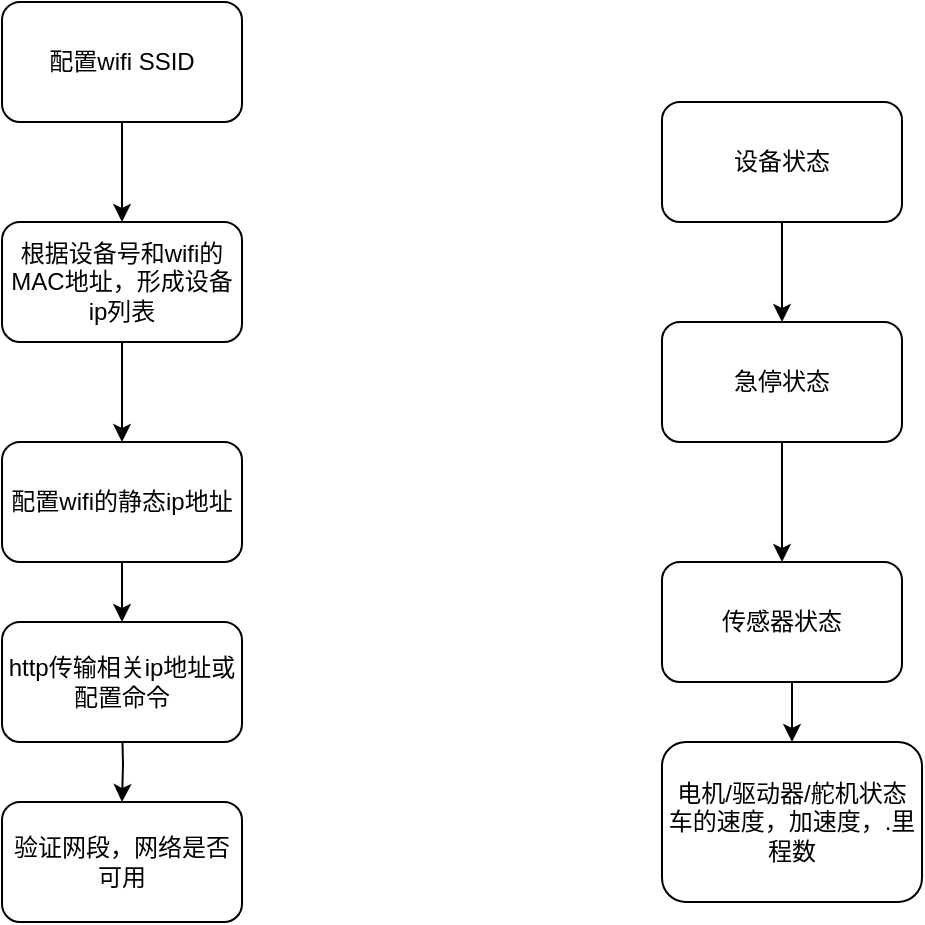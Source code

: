 <mxfile version="18.0.8" type="github">
  <diagram id="C5RBs43oDa-KdzZeNtuy" name="Page-1">
    <mxGraphModel dx="1350" dy="773" grid="1" gridSize="10" guides="1" tooltips="1" connect="1" arrows="1" fold="1" page="1" pageScale="1" pageWidth="827" pageHeight="1169" math="0" shadow="0">
      <root>
        <mxCell id="WIyWlLk6GJQsqaUBKTNV-0" />
        <mxCell id="WIyWlLk6GJQsqaUBKTNV-1" parent="WIyWlLk6GJQsqaUBKTNV-0" />
        <mxCell id="pghOMtpiLglkwRpyQouD-2" value="" style="edgeStyle=orthogonalEdgeStyle;rounded=0;orthogonalLoop=1;jettySize=auto;html=1;entryX=0.5;entryY=0;entryDx=0;entryDy=0;" edge="1" parent="WIyWlLk6GJQsqaUBKTNV-1" source="pghOMtpiLglkwRpyQouD-0" target="pghOMtpiLglkwRpyQouD-3">
          <mxGeometry relative="1" as="geometry" />
        </mxCell>
        <mxCell id="pghOMtpiLglkwRpyQouD-0" value="配置wifi SSID" style="rounded=1;whiteSpace=wrap;html=1;" vertex="1" parent="WIyWlLk6GJQsqaUBKTNV-1">
          <mxGeometry x="200" y="80" width="120" height="60" as="geometry" />
        </mxCell>
        <mxCell id="pghOMtpiLglkwRpyQouD-7" style="edgeStyle=orthogonalEdgeStyle;rounded=0;orthogonalLoop=1;jettySize=auto;html=1;entryX=0.5;entryY=0;entryDx=0;entryDy=0;" edge="1" parent="WIyWlLk6GJQsqaUBKTNV-1" target="pghOMtpiLglkwRpyQouD-6">
          <mxGeometry relative="1" as="geometry">
            <mxPoint x="260" y="440" as="sourcePoint" />
          </mxGeometry>
        </mxCell>
        <mxCell id="pghOMtpiLglkwRpyQouD-11" value="" style="edgeStyle=orthogonalEdgeStyle;rounded=0;orthogonalLoop=1;jettySize=auto;html=1;" edge="1" parent="WIyWlLk6GJQsqaUBKTNV-1" source="pghOMtpiLglkwRpyQouD-1" target="pghOMtpiLglkwRpyQouD-10">
          <mxGeometry relative="1" as="geometry" />
        </mxCell>
        <mxCell id="pghOMtpiLglkwRpyQouD-1" value="配置wifi的静态ip地址" style="rounded=1;whiteSpace=wrap;html=1;" vertex="1" parent="WIyWlLk6GJQsqaUBKTNV-1">
          <mxGeometry x="200" y="300" width="120" height="60" as="geometry" />
        </mxCell>
        <mxCell id="pghOMtpiLglkwRpyQouD-5" value="" style="edgeStyle=orthogonalEdgeStyle;rounded=0;orthogonalLoop=1;jettySize=auto;html=1;" edge="1" parent="WIyWlLk6GJQsqaUBKTNV-1" source="pghOMtpiLglkwRpyQouD-3" target="pghOMtpiLglkwRpyQouD-1">
          <mxGeometry relative="1" as="geometry" />
        </mxCell>
        <mxCell id="pghOMtpiLglkwRpyQouD-3" value="根据设备号和wifi的MAC地址，形成设备ip列表" style="rounded=1;whiteSpace=wrap;html=1;" vertex="1" parent="WIyWlLk6GJQsqaUBKTNV-1">
          <mxGeometry x="200" y="190" width="120" height="60" as="geometry" />
        </mxCell>
        <mxCell id="pghOMtpiLglkwRpyQouD-6" value="验证网段，网络是否可用" style="rounded=1;whiteSpace=wrap;html=1;" vertex="1" parent="WIyWlLk6GJQsqaUBKTNV-1">
          <mxGeometry x="200" y="480" width="120" height="60" as="geometry" />
        </mxCell>
        <mxCell id="pghOMtpiLglkwRpyQouD-17" style="edgeStyle=orthogonalEdgeStyle;rounded=0;orthogonalLoop=1;jettySize=auto;html=1;entryX=0.5;entryY=0;entryDx=0;entryDy=0;" edge="1" parent="WIyWlLk6GJQsqaUBKTNV-1" source="pghOMtpiLglkwRpyQouD-8" target="pghOMtpiLglkwRpyQouD-9">
          <mxGeometry relative="1" as="geometry" />
        </mxCell>
        <mxCell id="pghOMtpiLglkwRpyQouD-8" value="设备状态" style="rounded=1;whiteSpace=wrap;html=1;" vertex="1" parent="WIyWlLk6GJQsqaUBKTNV-1">
          <mxGeometry x="530" y="130" width="120" height="60" as="geometry" />
        </mxCell>
        <mxCell id="pghOMtpiLglkwRpyQouD-18" style="edgeStyle=orthogonalEdgeStyle;rounded=0;orthogonalLoop=1;jettySize=auto;html=1;exitX=0.5;exitY=1;exitDx=0;exitDy=0;" edge="1" parent="WIyWlLk6GJQsqaUBKTNV-1" source="pghOMtpiLglkwRpyQouD-9" target="pghOMtpiLglkwRpyQouD-15">
          <mxGeometry relative="1" as="geometry" />
        </mxCell>
        <mxCell id="pghOMtpiLglkwRpyQouD-9" value="急停状态" style="rounded=1;whiteSpace=wrap;html=1;" vertex="1" parent="WIyWlLk6GJQsqaUBKTNV-1">
          <mxGeometry x="530" y="240" width="120" height="60" as="geometry" />
        </mxCell>
        <mxCell id="pghOMtpiLglkwRpyQouD-10" value="http传输相关ip地址或配置命令" style="rounded=1;whiteSpace=wrap;html=1;" vertex="1" parent="WIyWlLk6GJQsqaUBKTNV-1">
          <mxGeometry x="200" y="390" width="120" height="60" as="geometry" />
        </mxCell>
        <mxCell id="pghOMtpiLglkwRpyQouD-19" style="edgeStyle=orthogonalEdgeStyle;rounded=0;orthogonalLoop=1;jettySize=auto;html=1;exitX=0.5;exitY=1;exitDx=0;exitDy=0;entryX=0.5;entryY=0;entryDx=0;entryDy=0;" edge="1" parent="WIyWlLk6GJQsqaUBKTNV-1" source="pghOMtpiLglkwRpyQouD-15" target="pghOMtpiLglkwRpyQouD-16">
          <mxGeometry relative="1" as="geometry" />
        </mxCell>
        <mxCell id="pghOMtpiLglkwRpyQouD-15" value="传感器状态" style="rounded=1;whiteSpace=wrap;html=1;" vertex="1" parent="WIyWlLk6GJQsqaUBKTNV-1">
          <mxGeometry x="530" y="360" width="120" height="60" as="geometry" />
        </mxCell>
        <mxCell id="pghOMtpiLglkwRpyQouD-16" value="电机/驱动器/舵机状态&lt;br&gt;车的速度，加速度，.里程数" style="rounded=1;whiteSpace=wrap;html=1;" vertex="1" parent="WIyWlLk6GJQsqaUBKTNV-1">
          <mxGeometry x="530" y="450" width="130" height="80" as="geometry" />
        </mxCell>
      </root>
    </mxGraphModel>
  </diagram>
</mxfile>
